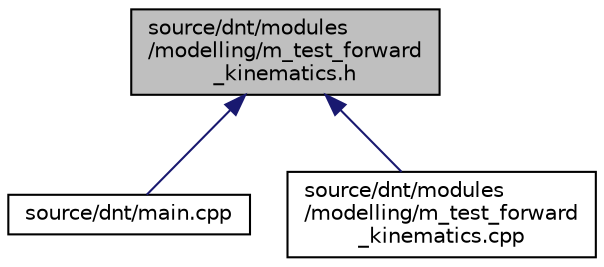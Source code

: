 digraph "source/dnt/modules/modelling/m_test_forward_kinematics.h"
{
  edge [fontname="Helvetica",fontsize="10",labelfontname="Helvetica",labelfontsize="10"];
  node [fontname="Helvetica",fontsize="10",shape=record];
  Node33 [label="source/dnt/modules\l/modelling/m_test_forward\l_kinematics.h",height=0.2,width=0.4,color="black", fillcolor="grey75", style="filled", fontcolor="black"];
  Node33 -> Node34 [dir="back",color="midnightblue",fontsize="10",style="solid",fontname="Helvetica"];
  Node34 [label="source/dnt/main.cpp",height=0.2,width=0.4,color="black", fillcolor="white", style="filled",URL="$dnt_2main_8cpp.html"];
  Node33 -> Node35 [dir="back",color="midnightblue",fontsize="10",style="solid",fontname="Helvetica"];
  Node35 [label="source/dnt/modules\l/modelling/m_test_forward\l_kinematics.cpp",height=0.2,width=0.4,color="black", fillcolor="white", style="filled",URL="$m__test__forward__kinematics_8cpp.html"];
}
